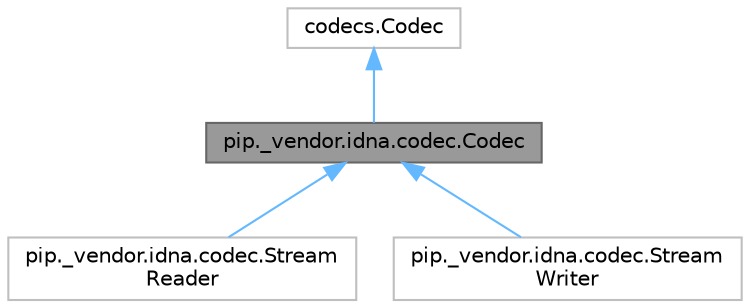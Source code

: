 digraph "pip._vendor.idna.codec.Codec"
{
 // LATEX_PDF_SIZE
  bgcolor="transparent";
  edge [fontname=Helvetica,fontsize=10,labelfontname=Helvetica,labelfontsize=10];
  node [fontname=Helvetica,fontsize=10,shape=box,height=0.2,width=0.4];
  Node1 [id="Node000001",label="pip._vendor.idna.codec.Codec",height=0.2,width=0.4,color="gray40", fillcolor="grey60", style="filled", fontcolor="black",tooltip=" "];
  Node2 -> Node1 [id="edge1_Node000001_Node000002",dir="back",color="steelblue1",style="solid",tooltip=" "];
  Node2 [id="Node000002",label="codecs.Codec",height=0.2,width=0.4,color="grey75", fillcolor="white", style="filled",tooltip=" "];
  Node1 -> Node3 [id="edge2_Node000001_Node000003",dir="back",color="steelblue1",style="solid",tooltip=" "];
  Node3 [id="Node000003",label="pip._vendor.idna.codec.Stream\lReader",height=0.2,width=0.4,color="grey75", fillcolor="white", style="filled",URL="$dc/d8b/classpip_1_1__vendor_1_1idna_1_1codec_1_1StreamReader.html",tooltip=" "];
  Node1 -> Node4 [id="edge3_Node000001_Node000004",dir="back",color="steelblue1",style="solid",tooltip=" "];
  Node4 [id="Node000004",label="pip._vendor.idna.codec.Stream\lWriter",height=0.2,width=0.4,color="grey75", fillcolor="white", style="filled",URL="$dc/d1d/classpip_1_1__vendor_1_1idna_1_1codec_1_1StreamWriter.html",tooltip=" "];
}
